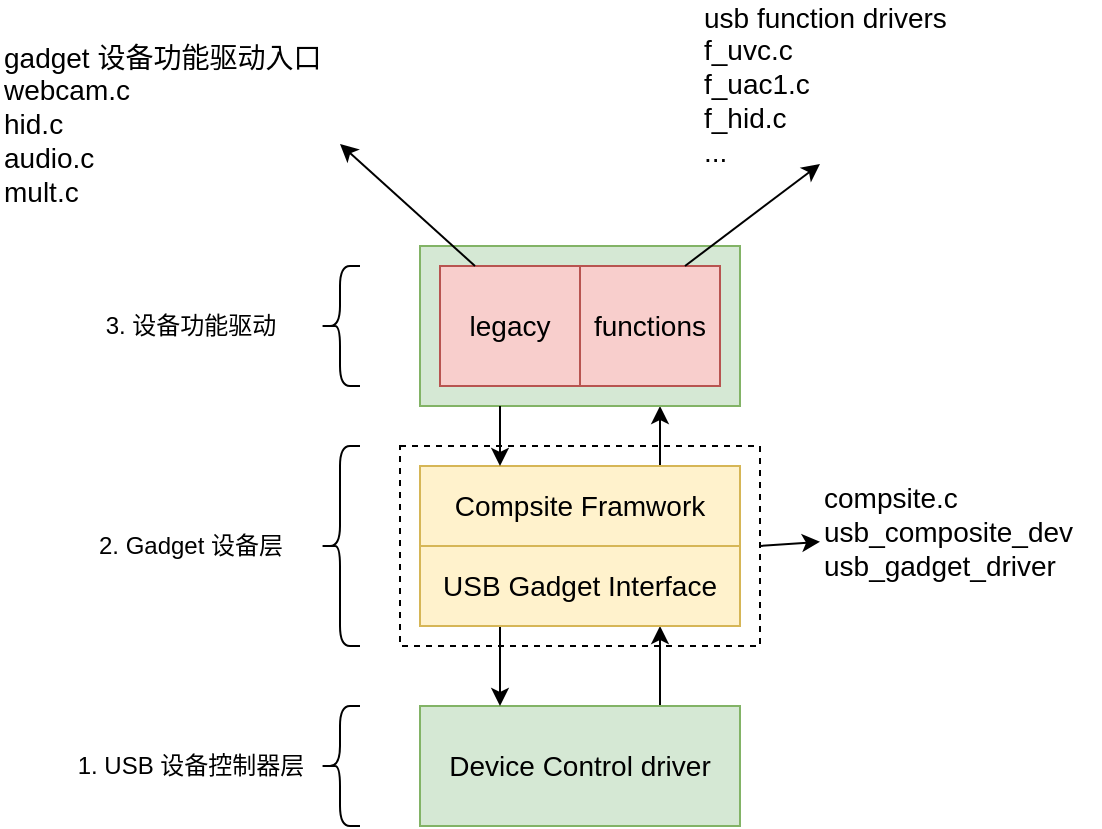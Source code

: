 <mxfile version="14.6.1" type="github">
  <diagram id="lbO7JzAoOajayuu7gQBL" name="第 1 页">
    <mxGraphModel dx="868" dy="394" grid="1" gridSize="10" guides="1" tooltips="1" connect="1" arrows="1" fold="1" page="1" pageScale="1" pageWidth="1169" pageHeight="827" math="0" shadow="0">
      <root>
        <mxCell id="0" />
        <mxCell id="1" parent="0" />
        <mxCell id="G5I4RC65D_-VNhyn8C83-34" style="edgeStyle=none;rounded=0;orthogonalLoop=1;jettySize=auto;html=1;exitX=1;exitY=0.5;exitDx=0;exitDy=0;" edge="1" parent="1" source="G5I4RC65D_-VNhyn8C83-9" target="G5I4RC65D_-VNhyn8C83-32">
          <mxGeometry relative="1" as="geometry" />
        </mxCell>
        <mxCell id="G5I4RC65D_-VNhyn8C83-9" value="" style="rounded=0;whiteSpace=wrap;html=1;fillColor=none;dashed=1;" vertex="1" parent="1">
          <mxGeometry x="270" y="262" width="180" height="100" as="geometry" />
        </mxCell>
        <mxCell id="G5I4RC65D_-VNhyn8C83-31" style="edgeStyle=none;rounded=0;orthogonalLoop=1;jettySize=auto;html=1;exitX=0.75;exitY=0;exitDx=0;exitDy=0;entryX=0.75;entryY=1;entryDx=0;entryDy=0;" edge="1" parent="1" source="G5I4RC65D_-VNhyn8C83-4" target="G5I4RC65D_-VNhyn8C83-17">
          <mxGeometry relative="1" as="geometry" />
        </mxCell>
        <mxCell id="G5I4RC65D_-VNhyn8C83-4" value="&lt;font style=&quot;font-size: 14px&quot;&gt;Compsite Framwork&lt;br&gt;&lt;/font&gt;" style="rounded=0;whiteSpace=wrap;html=1;fillColor=#fff2cc;strokeColor=#d6b656;" vertex="1" parent="1">
          <mxGeometry x="280" y="272" width="160" height="40" as="geometry" />
        </mxCell>
        <mxCell id="G5I4RC65D_-VNhyn8C83-5" style="edgeStyle=orthogonalEdgeStyle;rounded=0;orthogonalLoop=1;jettySize=auto;html=1;exitX=0.75;exitY=0;exitDx=0;exitDy=0;entryX=0.75;entryY=1;entryDx=0;entryDy=0;" edge="1" parent="1" source="G5I4RC65D_-VNhyn8C83-6" target="G5I4RC65D_-VNhyn8C83-8">
          <mxGeometry relative="1" as="geometry" />
        </mxCell>
        <mxCell id="G5I4RC65D_-VNhyn8C83-6" value="&lt;font style=&quot;font-size: 14px&quot;&gt;Device Control driver&lt;br&gt;&lt;/font&gt;" style="rounded=0;whiteSpace=wrap;html=1;fillColor=#d5e8d4;strokeColor=#82b366;" vertex="1" parent="1">
          <mxGeometry x="280" y="392" width="160" height="60" as="geometry" />
        </mxCell>
        <mxCell id="G5I4RC65D_-VNhyn8C83-7" style="edgeStyle=orthogonalEdgeStyle;rounded=0;orthogonalLoop=1;jettySize=auto;html=1;exitX=0.25;exitY=1;exitDx=0;exitDy=0;entryX=0.25;entryY=0;entryDx=0;entryDy=0;" edge="1" parent="1" source="G5I4RC65D_-VNhyn8C83-8" target="G5I4RC65D_-VNhyn8C83-6">
          <mxGeometry relative="1" as="geometry" />
        </mxCell>
        <mxCell id="G5I4RC65D_-VNhyn8C83-8" value="&lt;font style=&quot;font-size: 14px&quot;&gt;USB Gadget Interface&lt;br&gt;&lt;/font&gt;" style="rounded=0;whiteSpace=wrap;html=1;fillColor=#fff2cc;strokeColor=#d6b656;" vertex="1" parent="1">
          <mxGeometry x="280" y="312" width="160" height="40" as="geometry" />
        </mxCell>
        <mxCell id="G5I4RC65D_-VNhyn8C83-10" value="" style="shape=curlyBracket;whiteSpace=wrap;html=1;rounded=1;fillColor=none;" vertex="1" parent="1">
          <mxGeometry x="230" y="262" width="20" height="100" as="geometry" />
        </mxCell>
        <mxCell id="G5I4RC65D_-VNhyn8C83-11" value="" style="shape=curlyBracket;whiteSpace=wrap;html=1;rounded=1;fillColor=none;" vertex="1" parent="1">
          <mxGeometry x="230" y="392" width="20" height="60" as="geometry" />
        </mxCell>
        <mxCell id="G5I4RC65D_-VNhyn8C83-12" value="" style="shape=curlyBracket;whiteSpace=wrap;html=1;rounded=1;fillColor=none;" vertex="1" parent="1">
          <mxGeometry x="230" y="172" width="20" height="60" as="geometry" />
        </mxCell>
        <mxCell id="G5I4RC65D_-VNhyn8C83-13" value="1. USB 设备控制器层" style="text;html=1;align=center;verticalAlign=middle;resizable=0;points=[];autosize=1;strokeColor=none;" vertex="1" parent="1">
          <mxGeometry x="100" y="412" width="130" height="20" as="geometry" />
        </mxCell>
        <mxCell id="G5I4RC65D_-VNhyn8C83-14" value="2. Gadget 设备层" style="text;html=1;align=center;verticalAlign=middle;resizable=0;points=[];autosize=1;strokeColor=none;" vertex="1" parent="1">
          <mxGeometry x="110" y="302" width="110" height="20" as="geometry" />
        </mxCell>
        <mxCell id="G5I4RC65D_-VNhyn8C83-15" value="3. 设备功能驱动" style="text;html=1;align=center;verticalAlign=middle;resizable=0;points=[];autosize=1;strokeColor=none;" vertex="1" parent="1">
          <mxGeometry x="115" y="192" width="100" height="20" as="geometry" />
        </mxCell>
        <mxCell id="G5I4RC65D_-VNhyn8C83-19" value="" style="group" vertex="1" connectable="0" parent="1">
          <mxGeometry x="280" y="162" width="160" height="80" as="geometry" />
        </mxCell>
        <mxCell id="G5I4RC65D_-VNhyn8C83-17" value="" style="rounded=0;whiteSpace=wrap;html=1;fillColor=#d5e8d4;strokeColor=#82b366;" vertex="1" parent="G5I4RC65D_-VNhyn8C83-19">
          <mxGeometry width="160" height="80" as="geometry" />
        </mxCell>
        <mxCell id="G5I4RC65D_-VNhyn8C83-2" value="&lt;font style=&quot;font-size: 14px&quot;&gt;legacy&lt;br&gt;&lt;/font&gt;" style="rounded=0;whiteSpace=wrap;html=1;fillColor=#f8cecc;strokeColor=#b85450;" vertex="1" parent="G5I4RC65D_-VNhyn8C83-19">
          <mxGeometry x="10" y="10" width="70" height="60" as="geometry" />
        </mxCell>
        <mxCell id="G5I4RC65D_-VNhyn8C83-16" value="&lt;font style=&quot;font-size: 14px&quot;&gt;functions&lt;br&gt;&lt;/font&gt;" style="rounded=0;whiteSpace=wrap;html=1;fillColor=#f8cecc;strokeColor=#b85450;" vertex="1" parent="G5I4RC65D_-VNhyn8C83-19">
          <mxGeometry x="80" y="10" width="70" height="60" as="geometry" />
        </mxCell>
        <mxCell id="G5I4RC65D_-VNhyn8C83-22" style="edgeStyle=none;rounded=0;orthogonalLoop=1;jettySize=auto;html=1;exitX=0.25;exitY=0;exitDx=0;exitDy=0;" edge="1" parent="1" source="G5I4RC65D_-VNhyn8C83-2">
          <mxGeometry relative="1" as="geometry">
            <mxPoint x="240" y="111" as="targetPoint" />
          </mxGeometry>
        </mxCell>
        <mxCell id="G5I4RC65D_-VNhyn8C83-23" value="&lt;font style=&quot;font-size: 14px&quot;&gt;gadget 设备功能驱动入口&lt;br&gt;webcam.c&lt;br&gt;hid.c&lt;br&gt;audio.c&lt;br&gt;mult.c&lt;/font&gt;" style="text;html=1;align=left;verticalAlign=middle;resizable=0;points=[];autosize=1;strokeColor=none;" vertex="1" parent="1">
          <mxGeometry x="70" y="61" width="170" height="80" as="geometry" />
        </mxCell>
        <mxCell id="G5I4RC65D_-VNhyn8C83-24" style="edgeStyle=none;rounded=0;orthogonalLoop=1;jettySize=auto;html=1;exitX=0.75;exitY=0;exitDx=0;exitDy=0;" edge="1" parent="1" source="G5I4RC65D_-VNhyn8C83-16">
          <mxGeometry relative="1" as="geometry">
            <mxPoint x="480" y="121" as="targetPoint" />
          </mxGeometry>
        </mxCell>
        <mxCell id="G5I4RC65D_-VNhyn8C83-25" value="&lt;font style=&quot;font-size: 14px&quot;&gt;usb function drivers&lt;br&gt;f_uvc.c&lt;br&gt;f_uac1.c&lt;br&gt;f_hid.c&lt;br&gt;...&lt;br&gt;&lt;/font&gt;" style="text;html=1;align=left;verticalAlign=middle;resizable=0;points=[];autosize=1;strokeColor=none;" vertex="1" parent="1">
          <mxGeometry x="420" y="41" width="140" height="80" as="geometry" />
        </mxCell>
        <mxCell id="G5I4RC65D_-VNhyn8C83-29" style="edgeStyle=none;rounded=0;orthogonalLoop=1;jettySize=auto;html=1;exitX=0.25;exitY=1;exitDx=0;exitDy=0;entryX=0.25;entryY=0;entryDx=0;entryDy=0;" edge="1" parent="1" source="G5I4RC65D_-VNhyn8C83-17" target="G5I4RC65D_-VNhyn8C83-4">
          <mxGeometry relative="1" as="geometry" />
        </mxCell>
        <mxCell id="G5I4RC65D_-VNhyn8C83-32" value="&lt;font&gt;&lt;span style=&quot;font-size: 14px&quot;&gt;compsite.c&lt;br&gt;&lt;/span&gt;&lt;span style=&quot;font-size: 14px ; text-align: center&quot;&gt;usb_composite_dev&lt;/span&gt;&lt;br&gt;&lt;span style=&quot;font-size: 14px&quot;&gt;usb_gadget_driver&lt;/span&gt;&lt;br&gt;&lt;/font&gt;" style="text;html=1;align=left;verticalAlign=middle;resizable=0;points=[];autosize=1;strokeColor=none;" vertex="1" parent="1">
          <mxGeometry x="480" y="280" width="140" height="50" as="geometry" />
        </mxCell>
      </root>
    </mxGraphModel>
  </diagram>
</mxfile>
